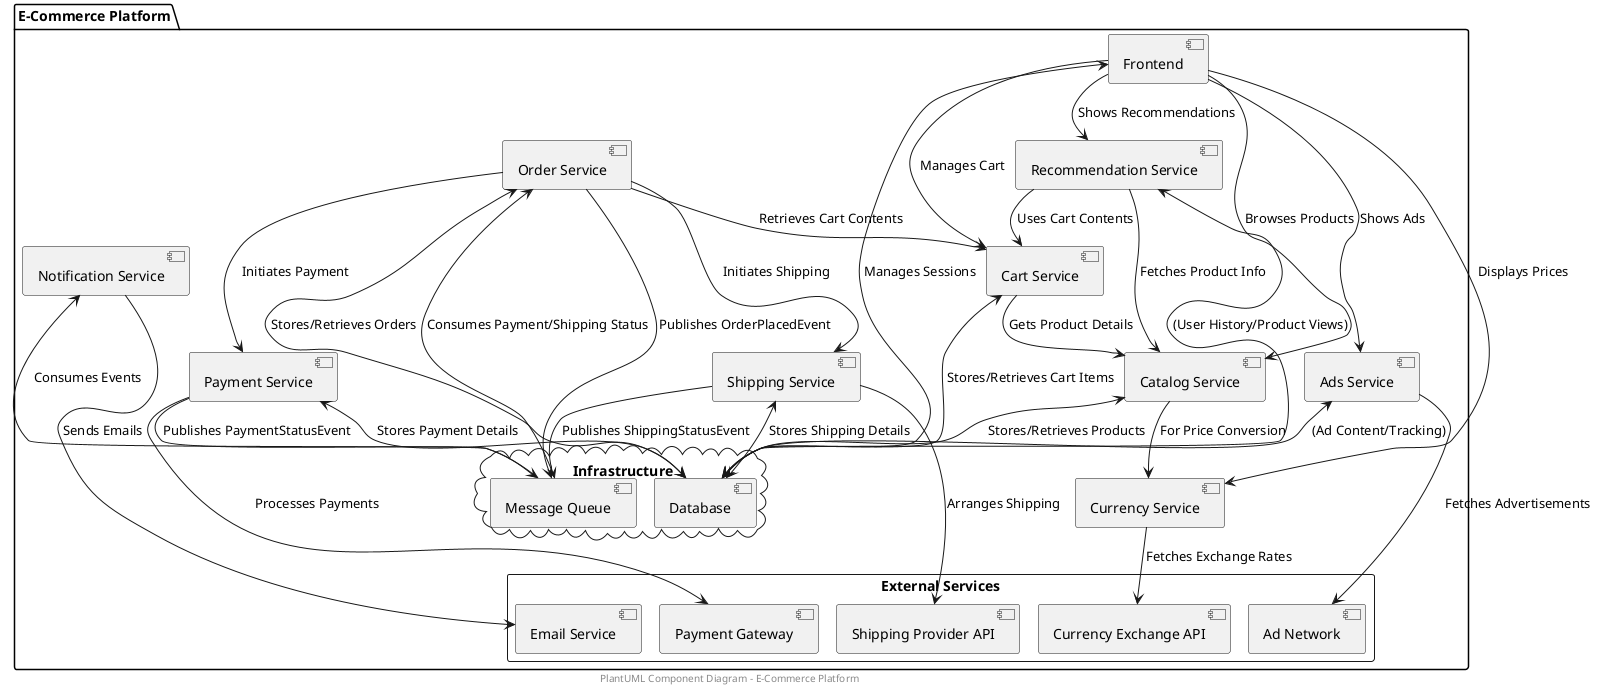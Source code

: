@startuml
!pragma layout smetana

package "E-Commerce Platform" {

    rectangle "External Services" {
        [Payment Gateway] as PaymentGateway
        [Shipping Provider API] as ShippingProvider
        [Email Service] as EmailService
        [Currency Exchange API] as CurrencyAPI
        [Ad Network] as AdNetwork
    }

    cloud "Infrastructure" {
        [Message Queue] as MQ
        [Database] as DB
    }

    [Frontend] as Frontend
    [Catalog Service] as Catalog
    [Cart Service] as Cart
    [Order Service] as Order
    [Payment Service] as Payment
    [Shipping Service] as Shipping
    [Currency Service] as Currency
    [Recommendation Service] as Recommendation
    [Ads Service] as Ads
    [Notification Service] as Notification

    ' Frontend Interactions
    Frontend --> Catalog : Browses Products
    Frontend --> Cart : Manages Cart
    Frontend --> Currency : Displays Prices
    Frontend --> Recommendation : Shows Recommendations
    Frontend --> Ads : Shows Ads
    Frontend <--> DB : Manages Sessions

    ' Catalog Service Interactions
    Catalog <--> DB : Stores/Retrieves Products
    Catalog --> Currency : For Price Conversion

    ' Cart Service Interactions
    Cart <--> DB : Stores/Retrieves Cart Items
    Cart --> Catalog : Gets Product Details

    ' Order Service Interactions (Orchestration)
    Order <--> DB : Stores/Retrieves Orders
    Order --> Cart : Retrieves Cart Contents
    Order --> Payment : Initiates Payment
    Order --> Shipping : Initiates Shipping
    Order --> MQ : Publishes OrderPlacedEvent
    Order <--- MQ : Consumes Payment/Shipping Status

    ' Payment Service Interactions
    Payment <--> DB : Stores Payment Details
    Payment --> PaymentGateway : Processes Payments
    Payment --> MQ : Publishes PaymentStatusEvent

    ' Shipping Service Interactions
    Shipping <--> DB : Stores Shipping Details
    Shipping --> ShippingProvider : Arranges Shipping
    Shipping --> MQ : Publishes ShippingStatusEvent

    ' Currency Service Interactions
    Currency --> CurrencyAPI : Fetches Exchange Rates

    ' Recommendation Service Interactions
    Recommendation --> Cart : Uses Cart Contents
    Recommendation --> Catalog : Fetches Product Info
    Recommendation <--> DB : (User History/Product Views)

    ' Ads Service Interactions
    Ads --> AdNetwork : Fetches Advertisements
    Ads <--> DB : (Ad Content/Tracking)

    ' Notification Service Interactions
    Notification <--- MQ : Consumes Events
    Notification --> EmailService : Sends Emails

}

center footer PlantUML Component Diagram - E-Commerce Platform

@enduml
